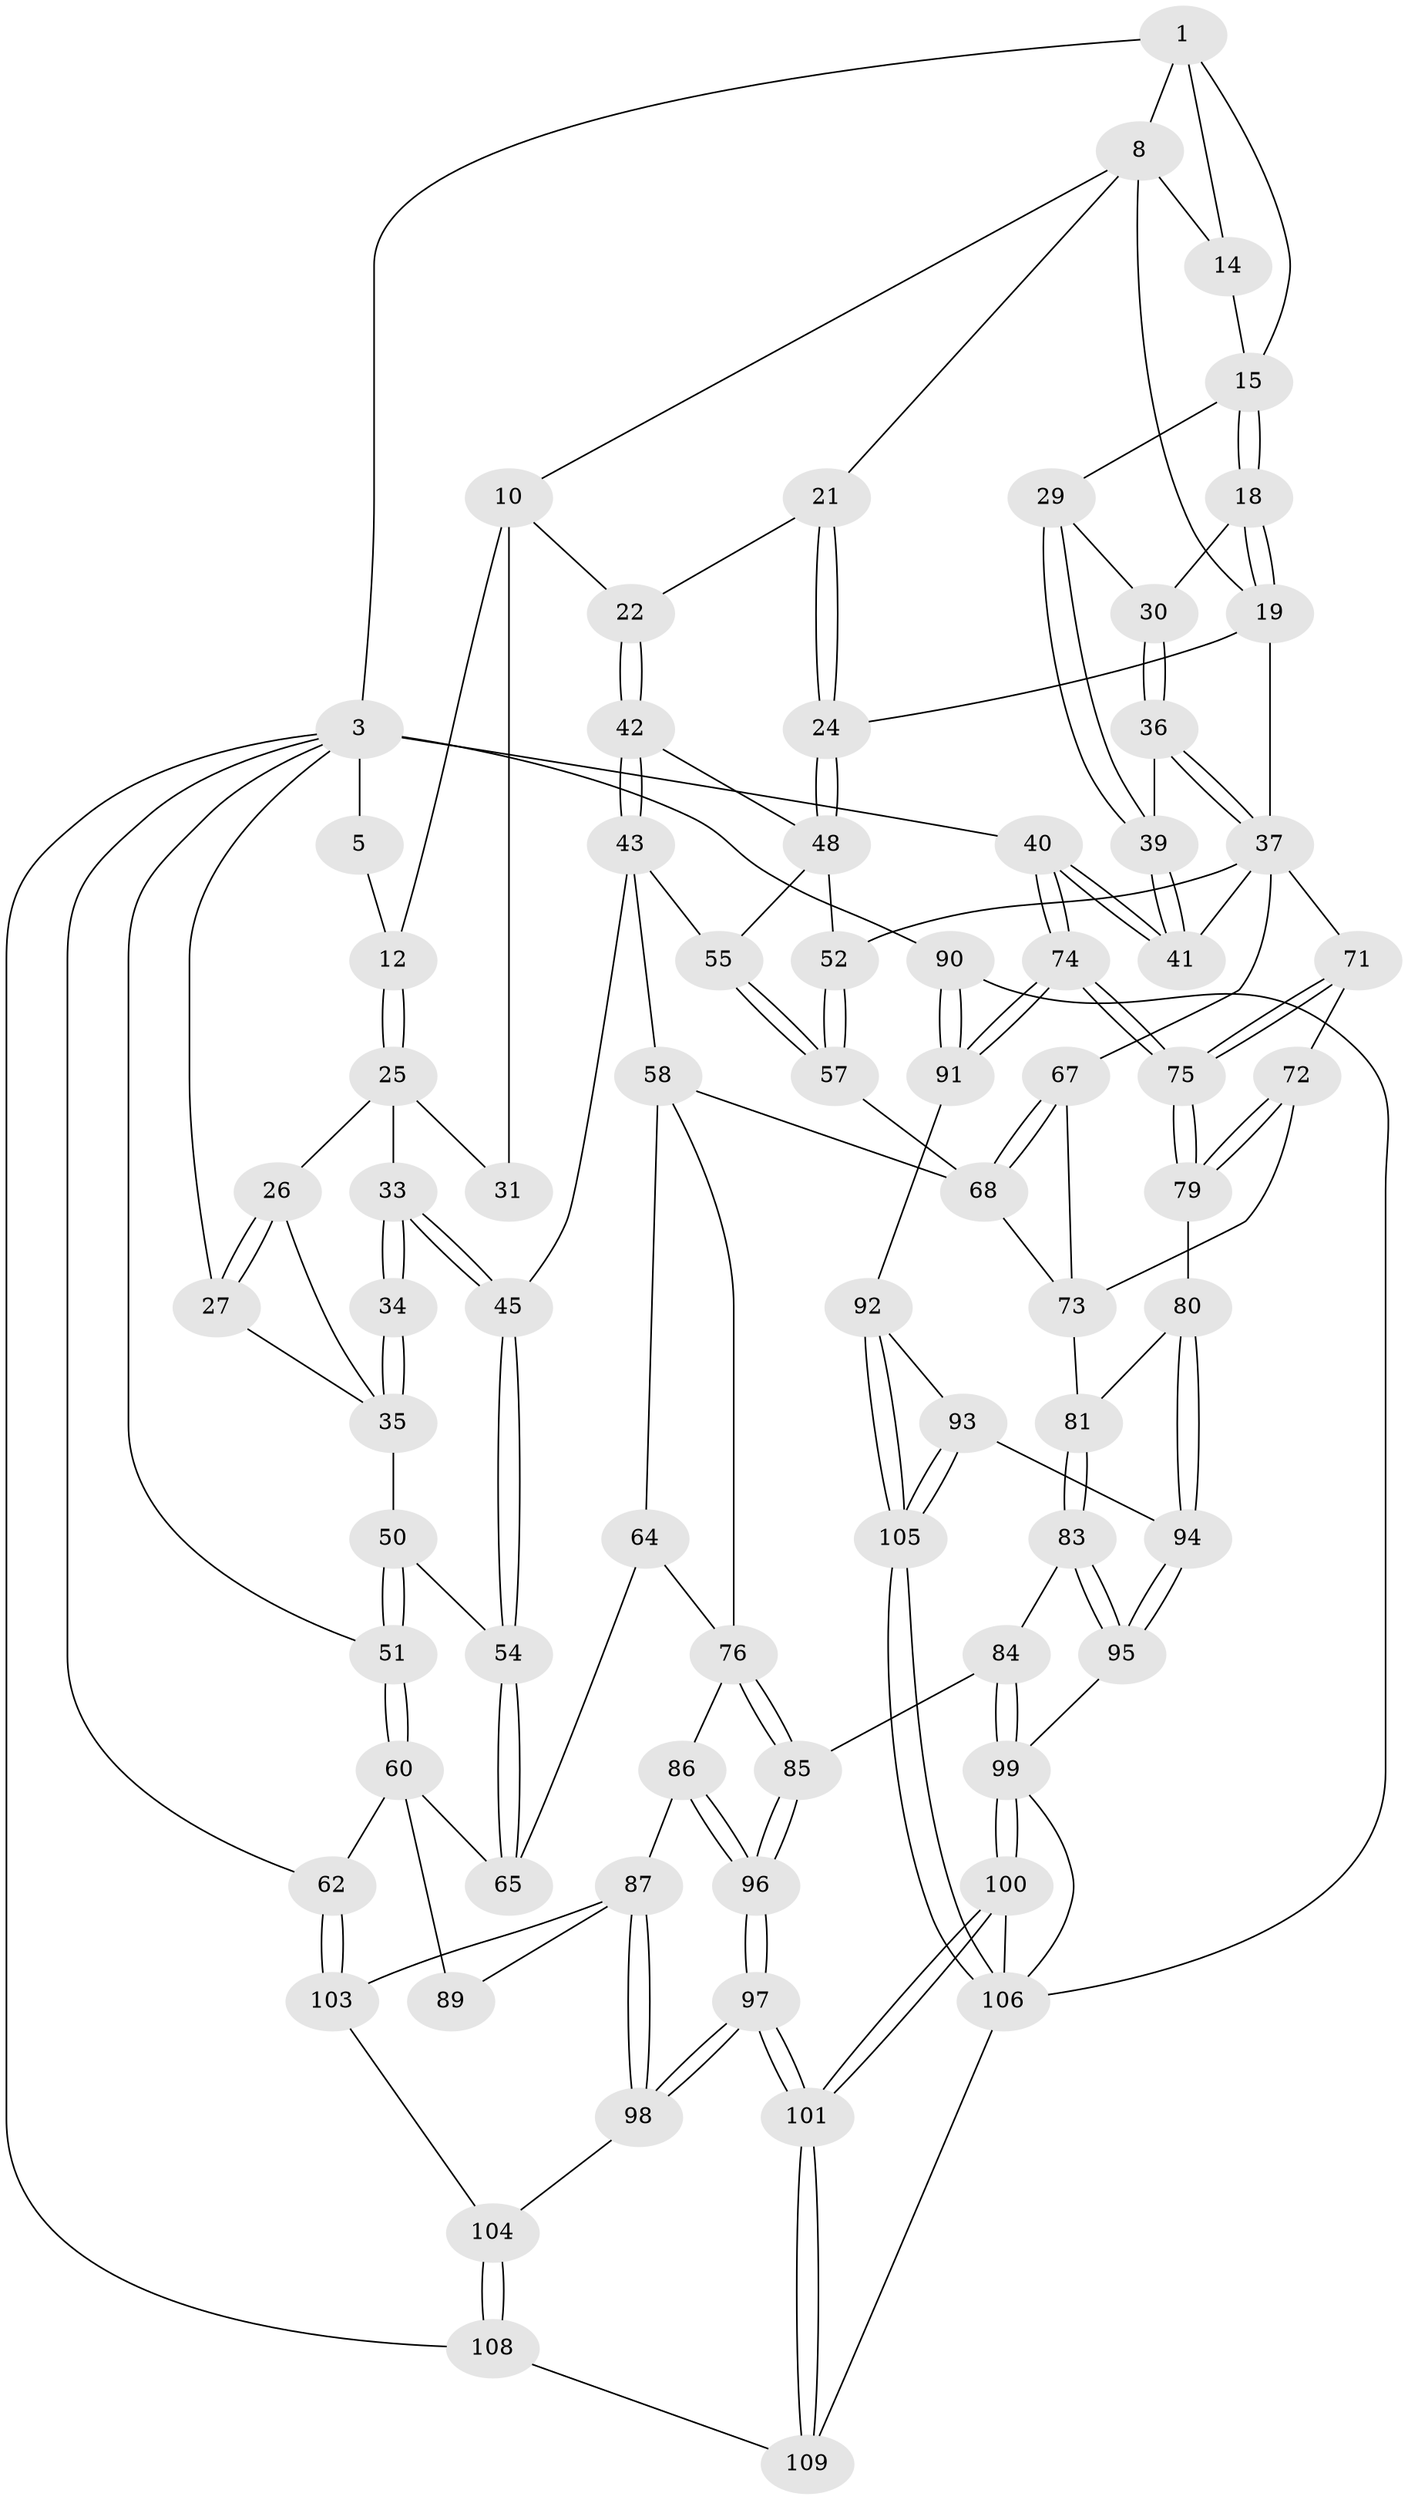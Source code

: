 // original degree distribution, {3: 0.01818181818181818, 6: 0.23636363636363636, 5: 0.4909090909090909, 4: 0.2545454545454545}
// Generated by graph-tools (version 1.1) at 2025/21/03/04/25 18:21:06]
// undirected, 77 vertices, 177 edges
graph export_dot {
graph [start="1"]
  node [color=gray90,style=filled];
  1 [pos="+0.4622199767824272+0",super="+7+2"];
  3 [pos="+1+0",super="+4"];
  5 [pos="+0+0",super="+6"];
  8 [pos="+0.4662950529607397+0",super="+9+17"];
  10 [pos="+0.3336985461726355+0.11846822036845402",super="+11+23"];
  12 [pos="+0.2175203768285717+0.16657306794789117"];
  14 [pos="+0.7803966884991368+0.10597093590063143"];
  15 [pos="+0.855171754210263+0.07398774028877123",super="+16"];
  18 [pos="+0.833724783803018+0.21478408628488993"];
  19 [pos="+0.7367247550707668+0.35505215878725366",super="+20"];
  21 [pos="+0.4420057211961345+0.10126598995316619"];
  22 [pos="+0.35844660881890394+0.2640640534880809"];
  24 [pos="+0.516570484965507+0.2764157830886917"];
  25 [pos="+0.2152187859371303+0.17011779349827144",super="+32"];
  26 [pos="+0.11408171929101635+0.19069130076733568"];
  27 [pos="+0+0.05232563549418745"];
  29 [pos="+0.9258712402048914+0.17471575257370645"];
  30 [pos="+0.8951386602442293+0.2108018429963736"];
  31 [pos="+0.29775289800871896+0.2148895281344379"];
  33 [pos="+0.20545046999576663+0.3517529467037652"];
  34 [pos="+0.20053045926971347+0.3480022405743123"];
  35 [pos="+0.12689958464253556+0.23644907497895137",super="+46"];
  36 [pos="+0.8486670166529025+0.28522417203178213"];
  37 [pos="+0.754612641696433+0.387819825857704",super="+38+49"];
  39 [pos="+0.9584553765462087+0.2550774845421526"];
  40 [pos="+1+0.4565679982016507"];
  41 [pos="+1+0.4258802752665279"];
  42 [pos="+0.3670137899556942+0.3550043479280512"];
  43 [pos="+0.33767050450676467+0.3749773677166857",super="+56+44"];
  45 [pos="+0.21541782319194472+0.3752137381720651"];
  48 [pos="+0.4429894344081859+0.34960136030315514",super="+53"];
  50 [pos="+0+0.41803300512967045"];
  51 [pos="+0+0.417915930361718"];
  52 [pos="+0.6348510545463377+0.4097977342147989"];
  54 [pos="+0.10540547934648546+0.4618043172447964"];
  55 [pos="+0.5093550136175762+0.5129095532897116"];
  57 [pos="+0.5135981991098966+0.5275390408511944"];
  58 [pos="+0.4062706551588568+0.5522331113241724",super="+70+59"];
  60 [pos="+0+0.48725536989225393",super="+82+61"];
  62 [pos="+0+0.8819055593066453"];
  64 [pos="+0.2586570210666016+0.6210880810463879"];
  65 [pos="+0.14776142035379858+0.6194023611303291"];
  67 [pos="+0.7302874323376055+0.4514252576131185"];
  68 [pos="+0.5651535936747772+0.6040583656488598",super="+69"];
  71 [pos="+0.7928695790226177+0.5198534934827326"];
  72 [pos="+0.7891544674269054+0.632623839260541"];
  73 [pos="+0.7093439071722245+0.6416996741384776",super="+78"];
  74 [pos="+1+0.6914909775891708"];
  75 [pos="+1+0.66460683863357"];
  76 [pos="+0.39562764672904654+0.7149204155341452",super="+77"];
  79 [pos="+0.8233812744734763+0.6795027048836992"];
  80 [pos="+0.7965361920877454+0.7212116686453153"];
  81 [pos="+0.638194834871791+0.7014916703962808"];
  83 [pos="+0.6353781798305139+0.7284601910270587"];
  84 [pos="+0.5433520855029975+0.8037357063136201"];
  85 [pos="+0.39648106829889684+0.7383470064288875"];
  86 [pos="+0.20467308447225432+0.7844552871404448"];
  87 [pos="+0.18630788185179273+0.7935514890777927",super="+88"];
  89 [pos="+0.12194194565904444+0.6587983753483961"];
  90 [pos="+1+1"];
  91 [pos="+1+0.740709730978059"];
  92 [pos="+1+0.8131644212210172"];
  93 [pos="+0.7979844668802922+0.8080194370725563"];
  94 [pos="+0.7958073784630473+0.8066907091479982"];
  95 [pos="+0.7033716338761683+0.834325948144738"];
  96 [pos="+0.38435729024708026+0.7636765913916616"];
  97 [pos="+0.3603858510853367+0.93161003250389"];
  98 [pos="+0.2362760207444772+0.8630912274450856"];
  99 [pos="+0.5559599864269156+0.8921536966754017",super="+102"];
  100 [pos="+0.418916103383324+1"];
  101 [pos="+0.3974721375626555+1"];
  103 [pos="+0.08007640358718078+0.8593792402636194"];
  104 [pos="+0.14678922935324704+0.9388151840992316"];
  105 [pos="+0.8438085272328911+0.9884631971097427"];
  106 [pos="+0.7827494329307281+1",super="+110+107"];
  108 [pos="+0.25582963662931635+1"];
  109 [pos="+0.38414367325193904+1"];
  1 -- 8;
  1 -- 14;
  1 -- 3;
  1 -- 15;
  3 -- 40;
  3 -- 90 [weight=2];
  3 -- 51;
  3 -- 5;
  3 -- 27;
  3 -- 108;
  3 -- 62;
  5 -- 12;
  8 -- 10;
  8 -- 21;
  8 -- 14;
  8 -- 19;
  10 -- 12;
  10 -- 31 [weight=2];
  10 -- 22;
  12 -- 25;
  12 -- 25;
  14 -- 15;
  15 -- 18;
  15 -- 18;
  15 -- 29;
  18 -- 19;
  18 -- 19;
  18 -- 30;
  19 -- 37;
  19 -- 24;
  21 -- 22;
  21 -- 24;
  21 -- 24;
  22 -- 42;
  22 -- 42;
  24 -- 48;
  24 -- 48;
  25 -- 26;
  25 -- 33;
  25 -- 31;
  26 -- 27;
  26 -- 27;
  26 -- 35;
  27 -- 35;
  29 -- 30;
  29 -- 39;
  29 -- 39;
  30 -- 36;
  30 -- 36;
  33 -- 34;
  33 -- 34;
  33 -- 45;
  33 -- 45;
  34 -- 35 [weight=2];
  34 -- 35;
  35 -- 50;
  36 -- 37;
  36 -- 37;
  36 -- 39;
  37 -- 52;
  37 -- 41;
  37 -- 67;
  37 -- 71;
  39 -- 41;
  39 -- 41;
  40 -- 41;
  40 -- 41;
  40 -- 74;
  40 -- 74;
  42 -- 43;
  42 -- 43;
  42 -- 48;
  43 -- 58 [weight=2];
  43 -- 55;
  43 -- 45;
  45 -- 54;
  45 -- 54;
  48 -- 52;
  48 -- 55;
  50 -- 51;
  50 -- 51;
  50 -- 54;
  51 -- 60;
  51 -- 60;
  52 -- 57;
  52 -- 57;
  54 -- 65;
  54 -- 65;
  55 -- 57;
  55 -- 57;
  57 -- 68;
  58 -- 68;
  58 -- 76;
  58 -- 64;
  60 -- 89 [weight=2];
  60 -- 65;
  60 -- 62;
  62 -- 103;
  62 -- 103;
  64 -- 65;
  64 -- 76;
  67 -- 68;
  67 -- 68;
  67 -- 73;
  68 -- 73;
  71 -- 72;
  71 -- 75;
  71 -- 75;
  72 -- 73;
  72 -- 79;
  72 -- 79;
  73 -- 81;
  74 -- 75;
  74 -- 75;
  74 -- 91;
  74 -- 91;
  75 -- 79;
  75 -- 79;
  76 -- 85;
  76 -- 85;
  76 -- 86;
  79 -- 80;
  80 -- 81;
  80 -- 94;
  80 -- 94;
  81 -- 83;
  81 -- 83;
  83 -- 84;
  83 -- 95;
  83 -- 95;
  84 -- 85;
  84 -- 99;
  84 -- 99;
  85 -- 96;
  85 -- 96;
  86 -- 87;
  86 -- 96;
  86 -- 96;
  87 -- 98;
  87 -- 98;
  87 -- 89;
  87 -- 103;
  90 -- 91;
  90 -- 91;
  90 -- 106;
  91 -- 92;
  92 -- 93;
  92 -- 105;
  92 -- 105;
  93 -- 94;
  93 -- 105;
  93 -- 105;
  94 -- 95;
  94 -- 95;
  95 -- 99;
  96 -- 97;
  96 -- 97;
  97 -- 98;
  97 -- 98;
  97 -- 101;
  97 -- 101;
  98 -- 104;
  99 -- 100;
  99 -- 100;
  99 -- 106;
  100 -- 101;
  100 -- 101;
  100 -- 106;
  101 -- 109;
  101 -- 109;
  103 -- 104;
  104 -- 108;
  104 -- 108;
  105 -- 106;
  105 -- 106;
  106 -- 109;
  108 -- 109;
}
